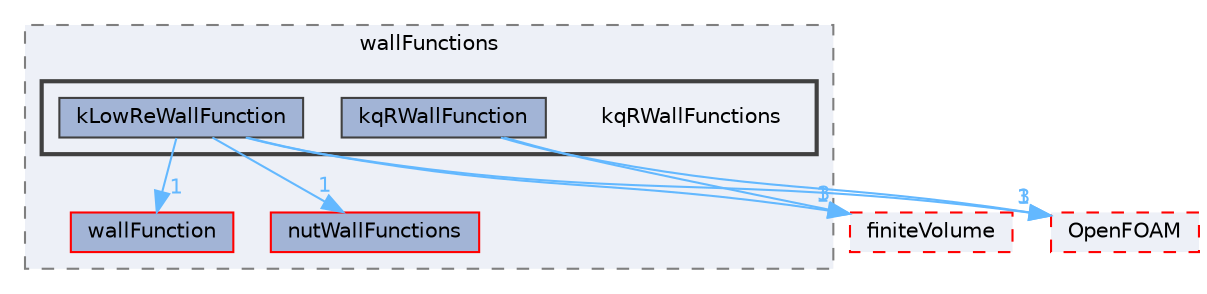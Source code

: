 digraph "src/TurbulenceModels/turbulenceModels/derivedFvPatchFields/wallFunctions/kqRWallFunctions"
{
 // LATEX_PDF_SIZE
  bgcolor="transparent";
  edge [fontname=Helvetica,fontsize=10,labelfontname=Helvetica,labelfontsize=10];
  node [fontname=Helvetica,fontsize=10,shape=box,height=0.2,width=0.4];
  compound=true
  subgraph clusterdir_1bd551b8fe346f6c53ea4a4970013c1a {
    graph [ bgcolor="#edf0f7", pencolor="grey50", label="wallFunctions", fontname=Helvetica,fontsize=10 style="filled,dashed", URL="dir_1bd551b8fe346f6c53ea4a4970013c1a.html",tooltip=""]
  dir_0981b814660a8b29a96125492a49ea58 [label="wallFunction", fillcolor="#a2b4d6", color="red", style="filled", URL="dir_0981b814660a8b29a96125492a49ea58.html",tooltip=""];
  dir_ad914e388ddae9a53c7173853ad02594 [label="nutWallFunctions", fillcolor="#a2b4d6", color="red", style="filled", URL="dir_ad914e388ddae9a53c7173853ad02594.html",tooltip=""];
  subgraph clusterdir_4df10aeadb52540acbb9032f7f2f2662 {
    graph [ bgcolor="#edf0f7", pencolor="grey25", label="", fontname=Helvetica,fontsize=10 style="filled,bold", URL="dir_4df10aeadb52540acbb9032f7f2f2662.html",tooltip=""]
    dir_4df10aeadb52540acbb9032f7f2f2662 [shape=plaintext, label="kqRWallFunctions"];
  dir_253d35eb1e19029cd66ac6e12d80dca4 [label="kLowReWallFunction", fillcolor="#a2b4d6", color="grey25", style="filled", URL="dir_253d35eb1e19029cd66ac6e12d80dca4.html",tooltip=""];
  dir_0b0a206960c0c211e3612dd39d95bbdd [label="kqRWallFunction", fillcolor="#a2b4d6", color="grey25", style="filled", URL="dir_0b0a206960c0c211e3612dd39d95bbdd.html",tooltip=""];
  }
  }
  dir_9bd15774b555cf7259a6fa18f99fe99b [label="finiteVolume", fillcolor="#edf0f7", color="red", style="filled,dashed", URL="dir_9bd15774b555cf7259a6fa18f99fe99b.html",tooltip=""];
  dir_c5473ff19b20e6ec4dfe5c310b3778a8 [label="OpenFOAM", fillcolor="#edf0f7", color="red", style="filled,dashed", URL="dir_c5473ff19b20e6ec4dfe5c310b3778a8.html",tooltip=""];
  dir_253d35eb1e19029cd66ac6e12d80dca4->dir_0981b814660a8b29a96125492a49ea58 [headlabel="1", labeldistance=1.5 headhref="dir_002038_004342.html" href="dir_002038_004342.html" color="steelblue1" fontcolor="steelblue1"];
  dir_253d35eb1e19029cd66ac6e12d80dca4->dir_9bd15774b555cf7259a6fa18f99fe99b [headlabel="1", labeldistance=1.5 headhref="dir_002038_001387.html" href="dir_002038_001387.html" color="steelblue1" fontcolor="steelblue1"];
  dir_253d35eb1e19029cd66ac6e12d80dca4->dir_ad914e388ddae9a53c7173853ad02594 [headlabel="1", labeldistance=1.5 headhref="dir_002038_002651.html" href="dir_002038_002651.html" color="steelblue1" fontcolor="steelblue1"];
  dir_253d35eb1e19029cd66ac6e12d80dca4->dir_c5473ff19b20e6ec4dfe5c310b3778a8 [headlabel="1", labeldistance=1.5 headhref="dir_002038_002695.html" href="dir_002038_002695.html" color="steelblue1" fontcolor="steelblue1"];
  dir_0b0a206960c0c211e3612dd39d95bbdd->dir_9bd15774b555cf7259a6fa18f99fe99b [headlabel="3", labeldistance=1.5 headhref="dir_002051_001387.html" href="dir_002051_001387.html" color="steelblue1" fontcolor="steelblue1"];
  dir_0b0a206960c0c211e3612dd39d95bbdd->dir_c5473ff19b20e6ec4dfe5c310b3778a8 [headlabel="3", labeldistance=1.5 headhref="dir_002051_002695.html" href="dir_002051_002695.html" color="steelblue1" fontcolor="steelblue1"];
}
